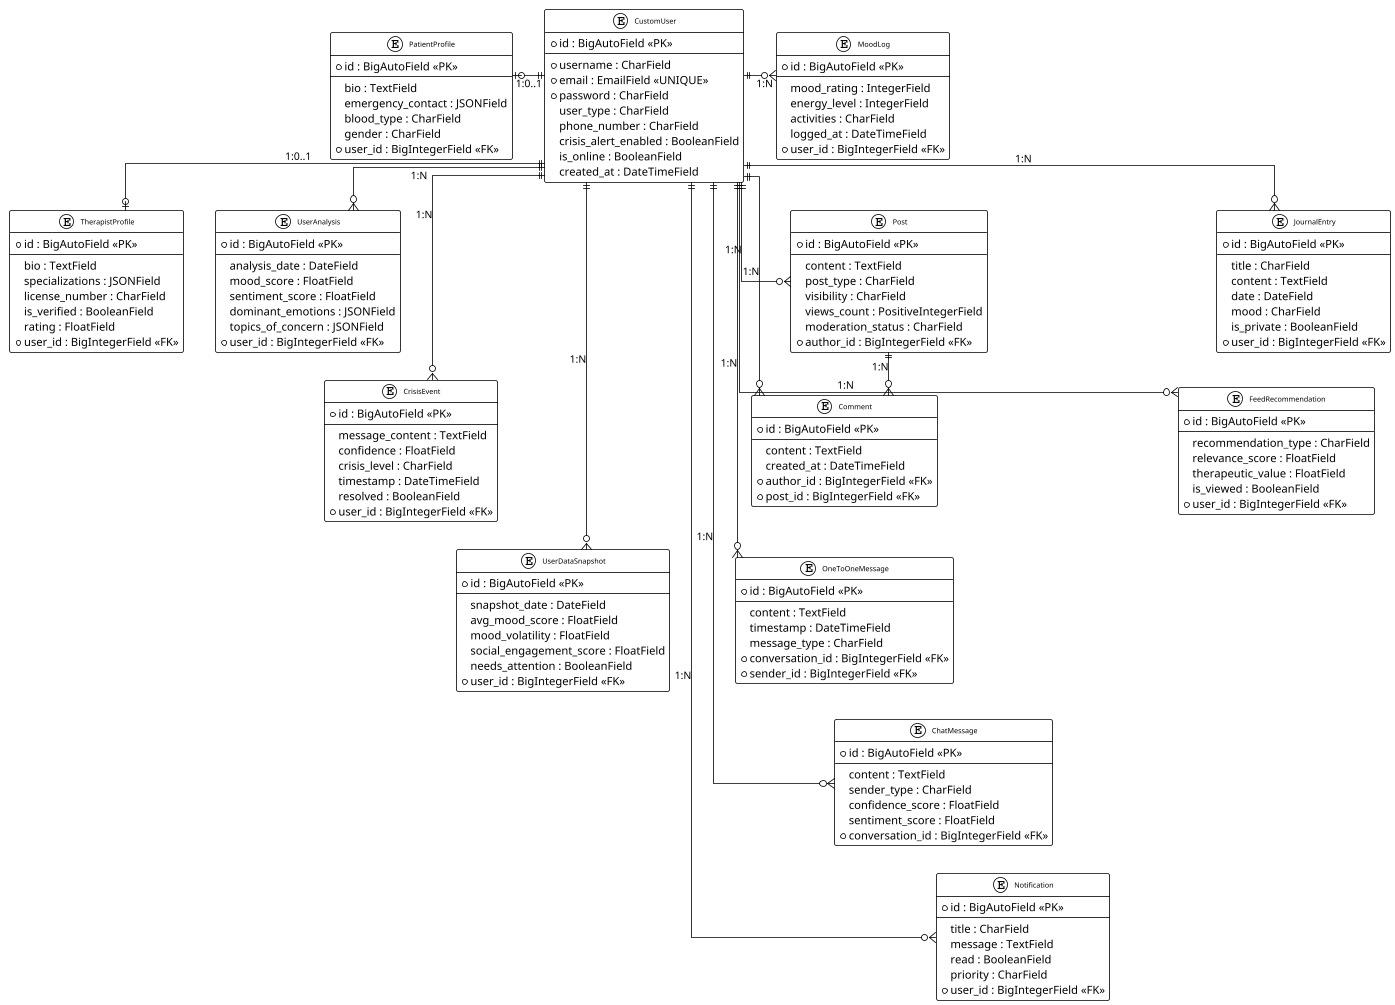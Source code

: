 @startuml Sprint4_ERD
!theme plain
skinparam linetype ortho
skinparam monochrome true
skinparam backgroundColor white
skinparam entity {
  BackgroundColor white
  BorderColor black
  FontColor black
  FontSize 9
}
skinparam class {
  BackgroundColor white
  BorderColor black
  FontColor black
  FontSize 9
}
skinparam packageStyle rectangle
skinparam nodesep 40
skinparam ranksep 35

scale 0.8

' ===============================
' TOP ROW - AI Analytics & Insights
' ===============================
entity "UserAnalysis" as user_analysis {
  * id : BigAutoField <<PK>>
  --
  analysis_date : DateField
  mood_score : FloatField
  sentiment_score : FloatField
  dominant_emotions : JSONField
  topics_of_concern : JSONField
  * user_id : BigIntegerField <<FK>>
}

entity "CrisisEvent" as crisis_event {
  * id : BigAutoField <<PK>>
  --
  message_content : TextField
  confidence : FloatField
  crisis_level : CharField
  timestamp : DateTimeField
  resolved : BooleanField
  * user_id : BigIntegerField <<FK>>
}

entity "UserDataSnapshot" as user_snapshot {
  * id : BigAutoField <<PK>>
  --
  snapshot_date : DateField
  avg_mood_score : FloatField
  mood_volatility : FloatField
  social_engagement_score : FloatField
  needs_attention : BooleanField
  * user_id : BigIntegerField <<FK>>
}

' Place top entities above center
user_analysis -[hidden]- crisis_event
crisis_event -[hidden]- user_snapshot

' ===============================
' CENTER - Main User Entity
' ===============================
entity "CustomUser" as user {
  * id : BigAutoField <<PK>>
  --
  * username : CharField
  * email : EmailField <<UNIQUE>>
  * password : CharField
  user_type : CharField
  phone_number : CharField
  crisis_alert_enabled : BooleanField
  is_online : BooleanField
  created_at : DateTimeField
}

' Position center entity below top row
user_analysis -[hidden]down- user
crisis_event -[hidden]down- user
user_snapshot -[hidden]down- user

' ===============================
' LEFT SIDE - User Profiles
' ===============================
entity "PatientProfile" as patient {
  * id : BigAutoField <<PK>>
  --
  bio : TextField
  emergency_contact : JSONField
  blood_type : CharField
  gender : CharField
  * user_id : BigIntegerField <<FK>>
}

entity "TherapistProfile" as therapist {
  * id : BigAutoField <<PK>>
  --
  bio : TextField
  specializations : JSONField
  license_number : CharField
  is_verified : BooleanField
  rating : FloatField
  * user_id : BigIntegerField <<FK>>
}

' Position left entities
patient -[hidden]down- therapist
patient -[hidden]right- user

' ===============================
' RIGHT SIDE - Data Sources
' ===============================
entity "MoodLog" as mood_log {
  * id : BigAutoField <<PK>>
  --
  mood_rating : IntegerField
  energy_level : IntegerField
  activities : CharField
  logged_at : DateTimeField
  * user_id : BigIntegerField <<FK>>
}

entity "JournalEntry" as journal_entry {
  * id : BigAutoField <<PK>>
  --
  title : CharField
  content : TextField
  date : DateField
  mood : CharField
  is_private : BooleanField
  * user_id : BigIntegerField <<FK>>
}

entity "FeedRecommendation" as feed_recommendation {
  * id : BigAutoField <<PK>>
  --
  recommendation_type : CharField
  relevance_score : FloatField
  therapeutic_value : FloatField
  is_viewed : BooleanField
  * user_id : BigIntegerField <<FK>>
}

' Position right entities
mood_log -[hidden]down- journal_entry
journal_entry -[hidden]down- feed_recommendation
user -[hidden]right- mood_log

' ===============================
' BOTTOM ROW - Messaging & Social
' ===============================
entity "Post" as post {
  * id : BigAutoField <<PK>>
  --
  content : TextField
  post_type : CharField
  visibility : CharField
  views_count : PositiveIntegerField
  moderation_status : CharField
  * author_id : BigIntegerField <<FK>>
}

entity "Comment" as comment {
  * id : BigAutoField <<PK>>
  --
  content : TextField
  created_at : DateTimeField
  * author_id : BigIntegerField <<FK>>
  * post_id : BigIntegerField <<FK>>
}

entity "OneToOneMessage" as oto_message {
  * id : BigAutoField <<PK>>
  --
  content : TextField
  timestamp : DateTimeField
  message_type : CharField
  * conversation_id : BigIntegerField <<FK>>
  * sender_id : BigIntegerField <<FK>>
}

entity "ChatMessage" as chat_message {
  * id : BigAutoField <<PK>>
  --
  content : TextField
  sender_type : CharField
  confidence_score : FloatField
  sentiment_score : FloatField
  * conversation_id : BigIntegerField <<FK>>
}

entity "Notification" as notification {
  * id : BigAutoField <<PK>>
  --
  title : CharField
  message : TextField
  read : BooleanField
  priority : CharField
  * user_id : BigIntegerField <<FK>>
}

' Position bottom entities
post -[hidden]- comment
comment -[hidden]- oto_message
oto_message -[hidden]- chat_message
chat_message -[hidden]- notification
user -[hidden]down- comment

' ===============================
' RELATIONSHIPS WITH CARDINALITY
' ===============================

' User Profile Relationships
user ||--o| patient : "1:0..1"
user ||--o| therapist : "1:0..1"

' Data Sources
user ||--o{ mood_log : "1:N"
user ||--o{ journal_entry : "1:N"

' Social & Messaging
user ||--o{ post : "1:N"
user ||--o{ comment : "1:N"
user ||--o{ oto_message : "1:N"
user ||--o{ chat_message : "1:N"
post ||--o{ comment : "1:N"

' Sprint 4: AI Features
user ||--o{ feed_recommendation : "1:N"
user ||--o{ user_analysis : "1:N"
user ||--o{ crisis_event : "1:N"
user ||--o{ user_snapshot : "1:N"
user ||--o{ notification : "1:N"

@enduml
